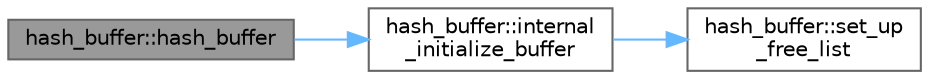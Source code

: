 digraph "hash_buffer::hash_buffer"
{
 // LATEX_PDF_SIZE
  bgcolor="transparent";
  edge [fontname=Helvetica,fontsize=10,labelfontname=Helvetica,labelfontsize=10];
  node [fontname=Helvetica,fontsize=10,shape=box,height=0.2,width=0.4];
  rankdir="LR";
  Node1 [id="Node000001",label="hash_buffer::hash_buffer",height=0.2,width=0.4,color="gray40", fillcolor="grey60", style="filled", fontcolor="black",tooltip=" "];
  Node1 -> Node2 [id="edge1_Node000001_Node000002",color="steelblue1",style="solid",tooltip=" "];
  Node2 [id="Node000002",label="hash_buffer::internal\l_initialize_buffer",height=0.2,width=0.4,color="grey40", fillcolor="white", style="filled",URL="$classhash__buffer.html#ab4136c4cc09e03494872fe0336c9eece",tooltip=" "];
  Node2 -> Node3 [id="edge2_Node000002_Node000003",color="steelblue1",style="solid",tooltip=" "];
  Node3 [id="Node000003",label="hash_buffer::set_up\l_free_list",height=0.2,width=0.4,color="grey40", fillcolor="white", style="filled",URL="$classhash__buffer.html#a7909f194f16b832ee548994181542f5d",tooltip=" "];
}
